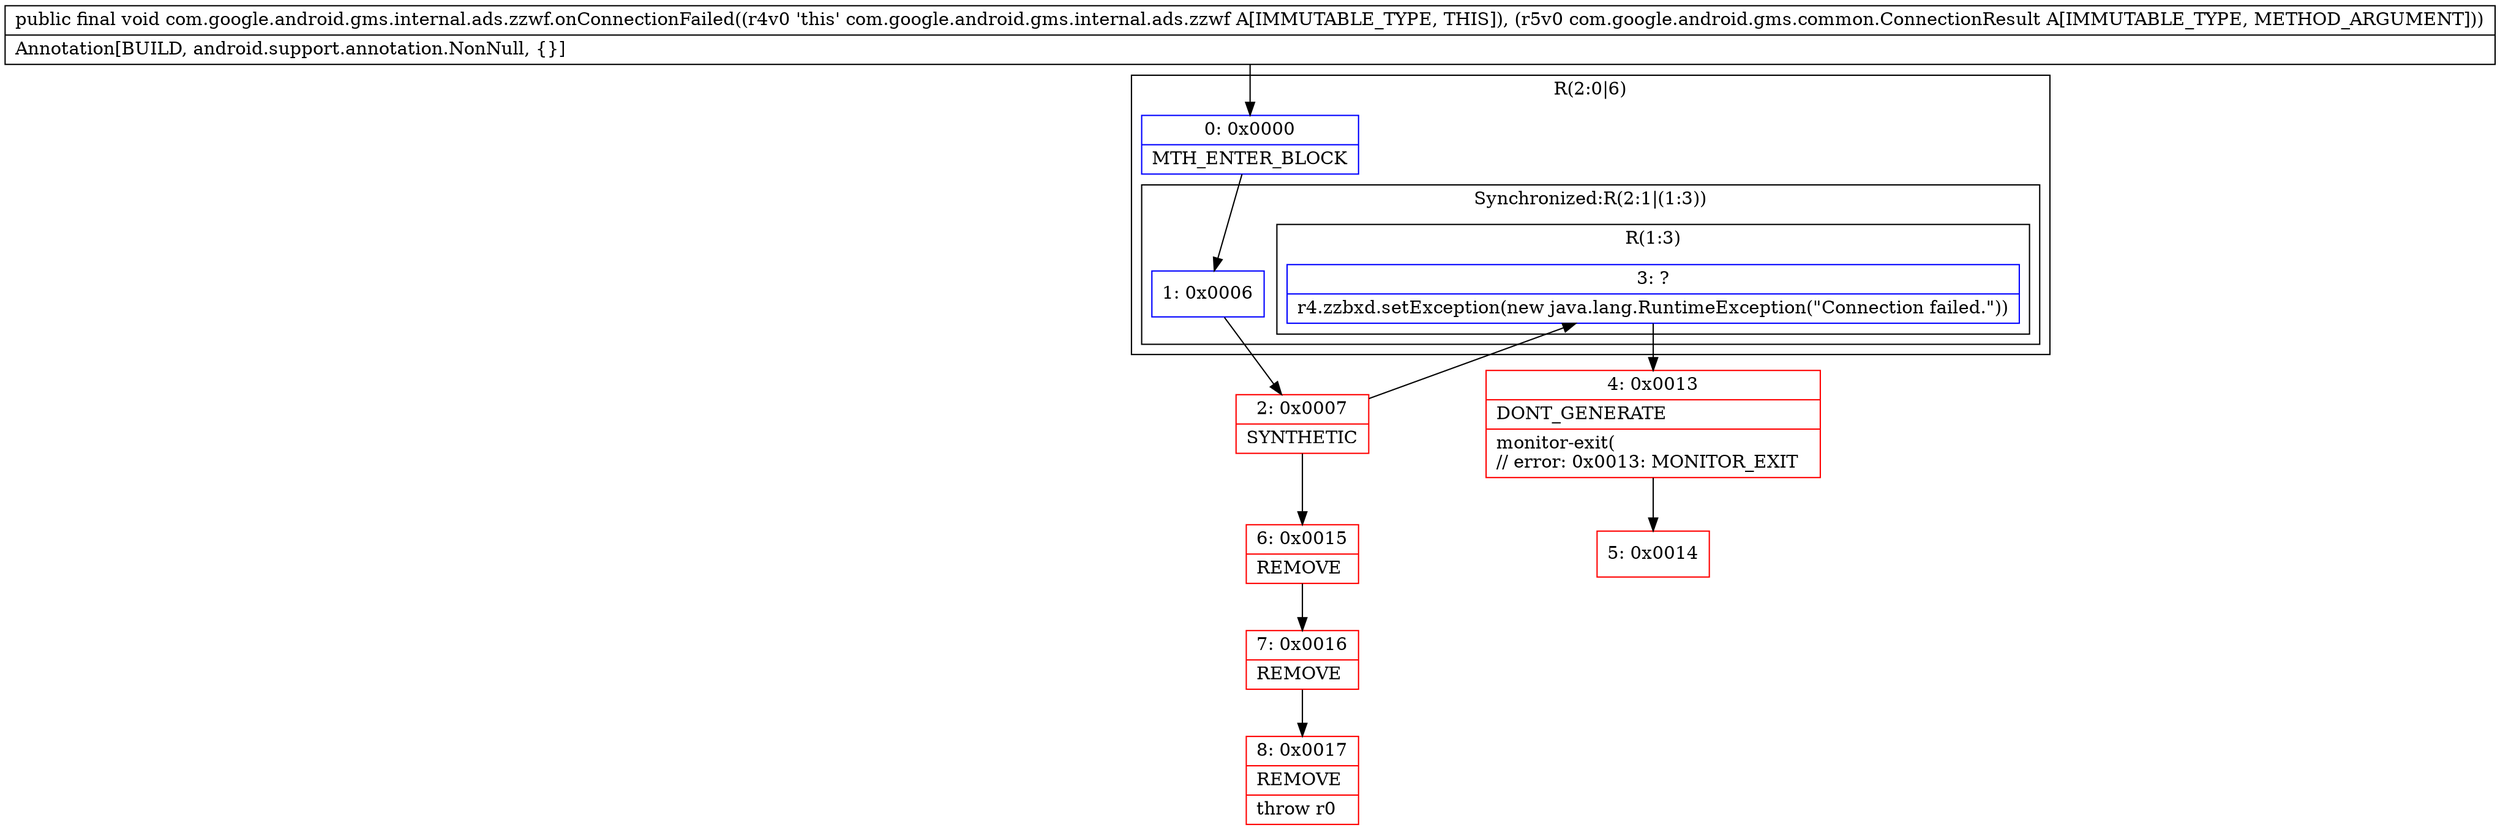 digraph "CFG forcom.google.android.gms.internal.ads.zzwf.onConnectionFailed(Lcom\/google\/android\/gms\/common\/ConnectionResult;)V" {
subgraph cluster_Region_356403760 {
label = "R(2:0|6)";
node [shape=record,color=blue];
Node_0 [shape=record,label="{0\:\ 0x0000|MTH_ENTER_BLOCK\l}"];
subgraph cluster_SynchronizedRegion_601950252 {
label = "Synchronized:R(2:1|(1:3))";
node [shape=record,color=blue];
Node_1 [shape=record,label="{1\:\ 0x0006}"];
subgraph cluster_Region_281615211 {
label = "R(1:3)";
node [shape=record,color=blue];
Node_3 [shape=record,label="{3\:\ ?|r4.zzbxd.setException(new java.lang.RuntimeException(\"Connection failed.\"))\l}"];
}
}
}
Node_2 [shape=record,color=red,label="{2\:\ 0x0007|SYNTHETIC\l}"];
Node_4 [shape=record,color=red,label="{4\:\ 0x0013|DONT_GENERATE\l|monitor\-exit(\l\/\/ error: 0x0013: MONITOR_EXIT  \l}"];
Node_5 [shape=record,color=red,label="{5\:\ 0x0014}"];
Node_6 [shape=record,color=red,label="{6\:\ 0x0015|REMOVE\l}"];
Node_7 [shape=record,color=red,label="{7\:\ 0x0016|REMOVE\l}"];
Node_8 [shape=record,color=red,label="{8\:\ 0x0017|REMOVE\l|throw r0\l}"];
MethodNode[shape=record,label="{public final void com.google.android.gms.internal.ads.zzwf.onConnectionFailed((r4v0 'this' com.google.android.gms.internal.ads.zzwf A[IMMUTABLE_TYPE, THIS]), (r5v0 com.google.android.gms.common.ConnectionResult A[IMMUTABLE_TYPE, METHOD_ARGUMENT]))  | Annotation[BUILD, android.support.annotation.NonNull, \{\}]\l}"];
MethodNode -> Node_0;
Node_0 -> Node_1;
Node_1 -> Node_2;
Node_3 -> Node_4;
Node_2 -> Node_3;
Node_2 -> Node_6;
Node_4 -> Node_5;
Node_6 -> Node_7;
Node_7 -> Node_8;
}

